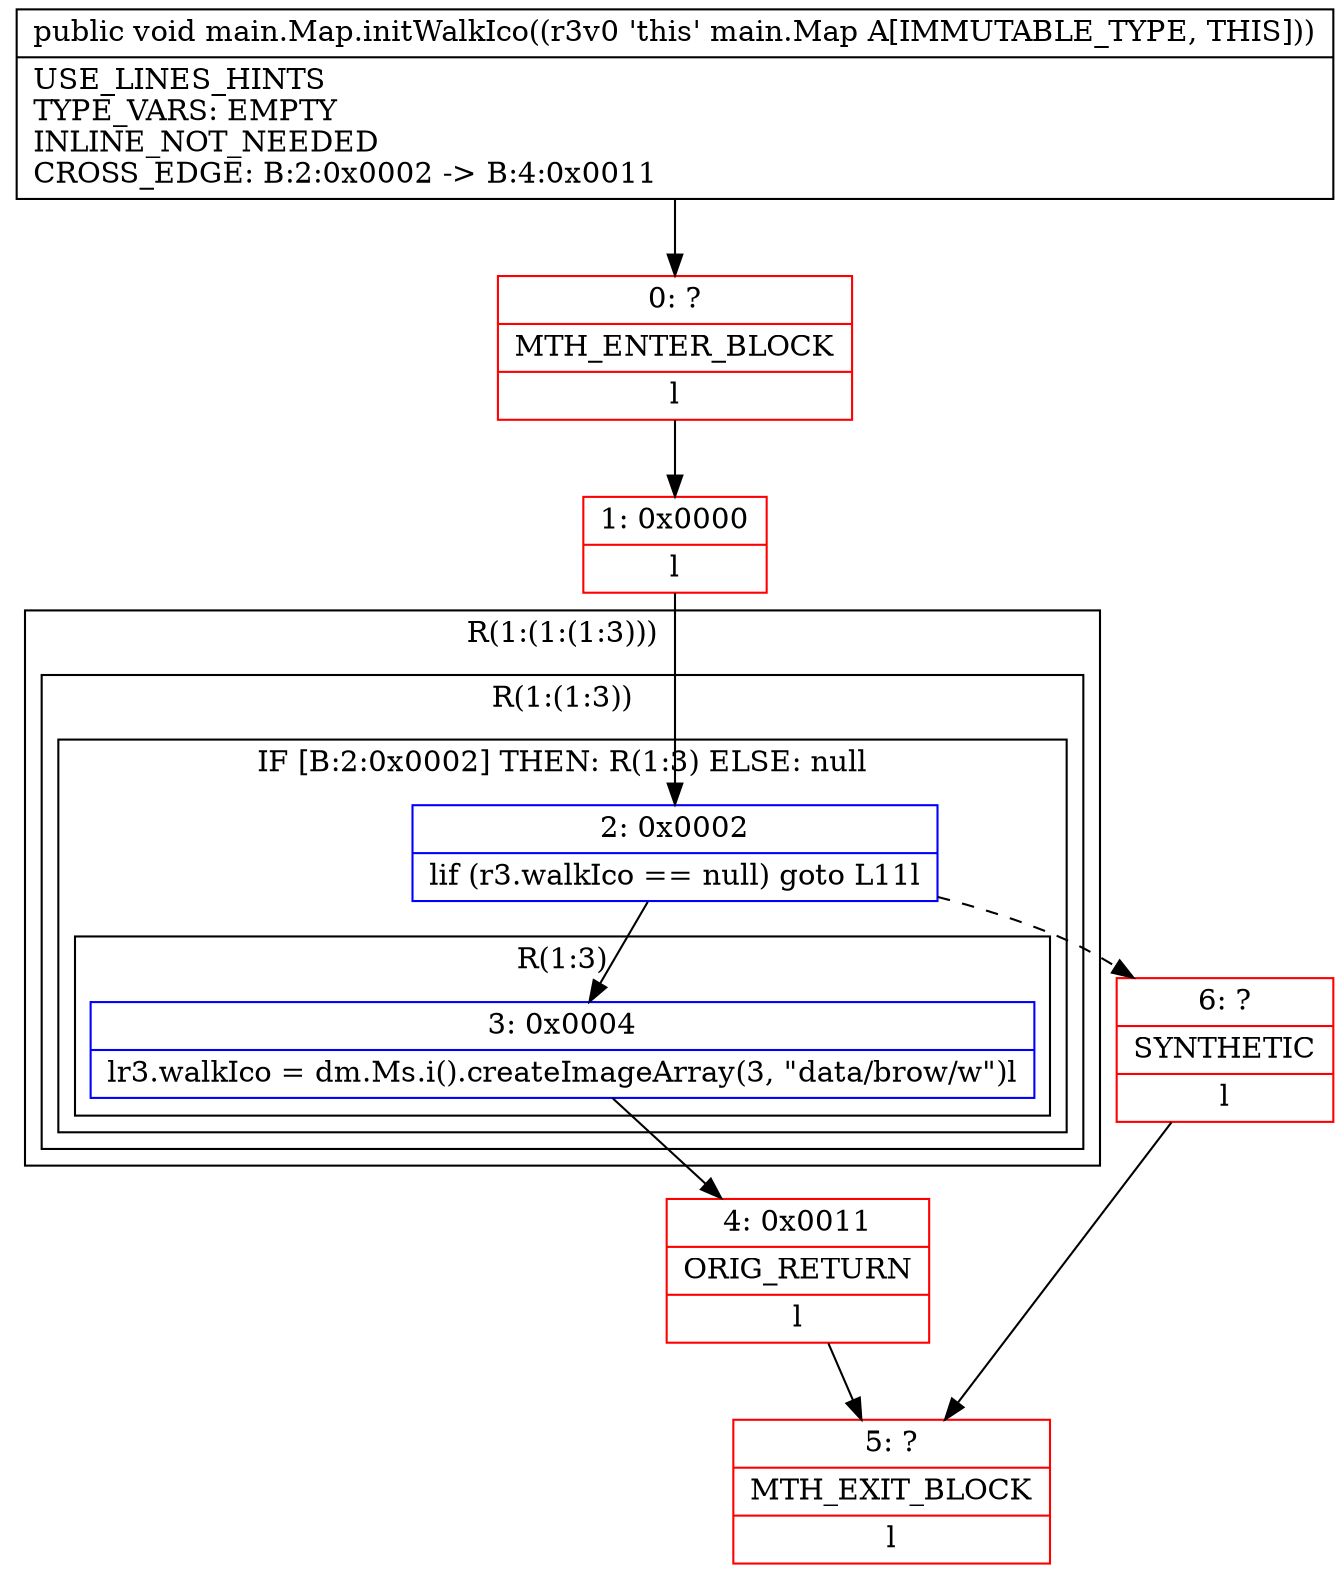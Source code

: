 digraph "CFG formain.Map.initWalkIco()V" {
subgraph cluster_Region_236928283 {
label = "R(1:(1:(1:3)))";
node [shape=record,color=blue];
subgraph cluster_Region_1445268596 {
label = "R(1:(1:3))";
node [shape=record,color=blue];
subgraph cluster_IfRegion_325819215 {
label = "IF [B:2:0x0002] THEN: R(1:3) ELSE: null";
node [shape=record,color=blue];
Node_2 [shape=record,label="{2\:\ 0x0002|lif (r3.walkIco == null) goto L11l}"];
subgraph cluster_Region_618634076 {
label = "R(1:3)";
node [shape=record,color=blue];
Node_3 [shape=record,label="{3\:\ 0x0004|lr3.walkIco = dm.Ms.i().createImageArray(3, \"data\/brow\/w\")l}"];
}
}
}
}
Node_0 [shape=record,color=red,label="{0\:\ ?|MTH_ENTER_BLOCK\l|l}"];
Node_1 [shape=record,color=red,label="{1\:\ 0x0000|l}"];
Node_4 [shape=record,color=red,label="{4\:\ 0x0011|ORIG_RETURN\l|l}"];
Node_5 [shape=record,color=red,label="{5\:\ ?|MTH_EXIT_BLOCK\l|l}"];
Node_6 [shape=record,color=red,label="{6\:\ ?|SYNTHETIC\l|l}"];
MethodNode[shape=record,label="{public void main.Map.initWalkIco((r3v0 'this' main.Map A[IMMUTABLE_TYPE, THIS]))  | USE_LINES_HINTS\lTYPE_VARS: EMPTY\lINLINE_NOT_NEEDED\lCROSS_EDGE: B:2:0x0002 \-\> B:4:0x0011\l}"];
MethodNode -> Node_0;
Node_2 -> Node_3;
Node_2 -> Node_6[style=dashed];
Node_3 -> Node_4;
Node_0 -> Node_1;
Node_1 -> Node_2;
Node_4 -> Node_5;
Node_6 -> Node_5;
}

